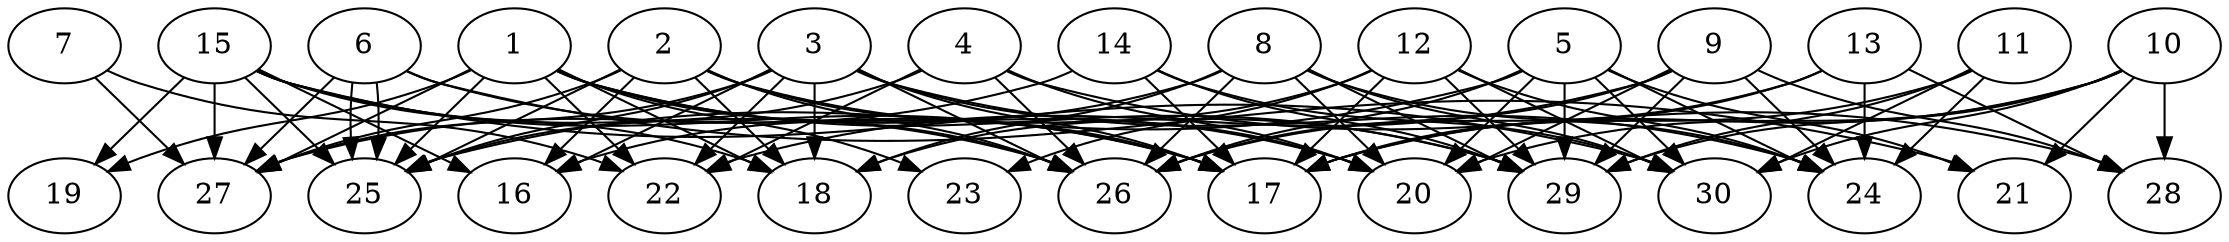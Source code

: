 // DAG automatically generated by daggen at Thu Oct  3 14:04:18 2019
// ./daggen --dot -n 30 --ccr 0.5 --fat 0.9 --regular 0.7 --density 0.6 --mindata 5242880 --maxdata 52428800 
digraph G {
  1 [size="78198784", alpha="0.00", expect_size="39099392"] 
  1 -> 18 [size ="39099392"]
  1 -> 19 [size ="39099392"]
  1 -> 20 [size ="39099392"]
  1 -> 22 [size ="39099392"]
  1 -> 23 [size ="39099392"]
  1 -> 25 [size ="39099392"]
  1 -> 26 [size ="39099392"]
  1 -> 27 [size ="39099392"]
  1 -> 29 [size ="39099392"]
  2 [size="22970368", alpha="0.04", expect_size="11485184"] 
  2 -> 16 [size ="11485184"]
  2 -> 17 [size ="11485184"]
  2 -> 18 [size ="11485184"]
  2 -> 25 [size ="11485184"]
  2 -> 26 [size ="11485184"]
  2 -> 27 [size ="11485184"]
  2 -> 29 [size ="11485184"]
  3 [size="64202752", alpha="0.03", expect_size="32101376"] 
  3 -> 16 [size ="32101376"]
  3 -> 17 [size ="32101376"]
  3 -> 18 [size ="32101376"]
  3 -> 20 [size ="32101376"]
  3 -> 22 [size ="32101376"]
  3 -> 24 [size ="32101376"]
  3 -> 25 [size ="32101376"]
  3 -> 26 [size ="32101376"]
  3 -> 27 [size ="32101376"]
  4 [size="20852736", alpha="0.15", expect_size="10426368"] 
  4 -> 20 [size ="10426368"]
  4 -> 22 [size ="10426368"]
  4 -> 25 [size ="10426368"]
  4 -> 26 [size ="10426368"]
  4 -> 28 [size ="10426368"]
  5 [size="71741440", alpha="0.08", expect_size="35870720"] 
  5 -> 20 [size ="35870720"]
  5 -> 21 [size ="35870720"]
  5 -> 24 [size ="35870720"]
  5 -> 25 [size ="35870720"]
  5 -> 26 [size ="35870720"]
  5 -> 29 [size ="35870720"]
  5 -> 30 [size ="35870720"]
  6 [size="47259648", alpha="0.15", expect_size="23629824"] 
  6 -> 17 [size ="23629824"]
  6 -> 21 [size ="23629824"]
  6 -> 25 [size ="23629824"]
  6 -> 25 [size ="23629824"]
  6 -> 27 [size ="23629824"]
  7 [size="58880000", alpha="0.08", expect_size="29440000"] 
  7 -> 22 [size ="29440000"]
  7 -> 27 [size ="29440000"]
  8 [size="71319552", alpha="0.03", expect_size="35659776"] 
  8 -> 16 [size ="35659776"]
  8 -> 18 [size ="35659776"]
  8 -> 20 [size ="35659776"]
  8 -> 24 [size ="35659776"]
  8 -> 26 [size ="35659776"]
  8 -> 29 [size ="35659776"]
  8 -> 30 [size ="35659776"]
  9 [size="21727232", alpha="0.10", expect_size="10863616"] 
  9 -> 20 [size ="10863616"]
  9 -> 22 [size ="10863616"]
  9 -> 24 [size ="10863616"]
  9 -> 26 [size ="10863616"]
  9 -> 28 [size ="10863616"]
  9 -> 29 [size ="10863616"]
  10 [size="93845504", alpha="0.11", expect_size="46922752"] 
  10 -> 17 [size ="46922752"]
  10 -> 20 [size ="46922752"]
  10 -> 21 [size ="46922752"]
  10 -> 28 [size ="46922752"]
  10 -> 29 [size ="46922752"]
  10 -> 30 [size ="46922752"]
  11 [size="99676160", alpha="0.11", expect_size="49838080"] 
  11 -> 17 [size ="49838080"]
  11 -> 24 [size ="49838080"]
  11 -> 29 [size ="49838080"]
  11 -> 30 [size ="49838080"]
  12 [size="101242880", alpha="0.02", expect_size="50621440"] 
  12 -> 17 [size ="50621440"]
  12 -> 18 [size ="50621440"]
  12 -> 23 [size ="50621440"]
  12 -> 24 [size ="50621440"]
  12 -> 29 [size ="50621440"]
  12 -> 30 [size ="50621440"]
  13 [size="23758848", alpha="0.01", expect_size="11879424"] 
  13 -> 17 [size ="11879424"]
  13 -> 24 [size ="11879424"]
  13 -> 26 [size ="11879424"]
  13 -> 28 [size ="11879424"]
  14 [size="39331840", alpha="0.05", expect_size="19665920"] 
  14 -> 17 [size ="19665920"]
  14 -> 27 [size ="19665920"]
  14 -> 29 [size ="19665920"]
  14 -> 30 [size ="19665920"]
  15 [size="17807360", alpha="0.14", expect_size="8903680"] 
  15 -> 16 [size ="8903680"]
  15 -> 17 [size ="8903680"]
  15 -> 18 [size ="8903680"]
  15 -> 19 [size ="8903680"]
  15 -> 25 [size ="8903680"]
  15 -> 26 [size ="8903680"]
  15 -> 27 [size ="8903680"]
  15 -> 30 [size ="8903680"]
  16 [size="54497280", alpha="0.07", expect_size="27248640"] 
  17 [size="31668224", alpha="0.20", expect_size="15834112"] 
  18 [size="67135488", alpha="0.07", expect_size="33567744"] 
  19 [size="83281920", alpha="0.17", expect_size="41640960"] 
  20 [size="36980736", alpha="0.18", expect_size="18490368"] 
  21 [size="87846912", alpha="0.12", expect_size="43923456"] 
  22 [size="43618304", alpha="0.10", expect_size="21809152"] 
  23 [size="51951616", alpha="0.19", expect_size="25975808"] 
  24 [size="57724928", alpha="0.10", expect_size="28862464"] 
  25 [size="82208768", alpha="0.14", expect_size="41104384"] 
  26 [size="53385216", alpha="0.05", expect_size="26692608"] 
  27 [size="88449024", alpha="0.08", expect_size="44224512"] 
  28 [size="87193600", alpha="0.02", expect_size="43596800"] 
  29 [size="27000832", alpha="0.20", expect_size="13500416"] 
  30 [size="13045760", alpha="0.15", expect_size="6522880"] 
}
